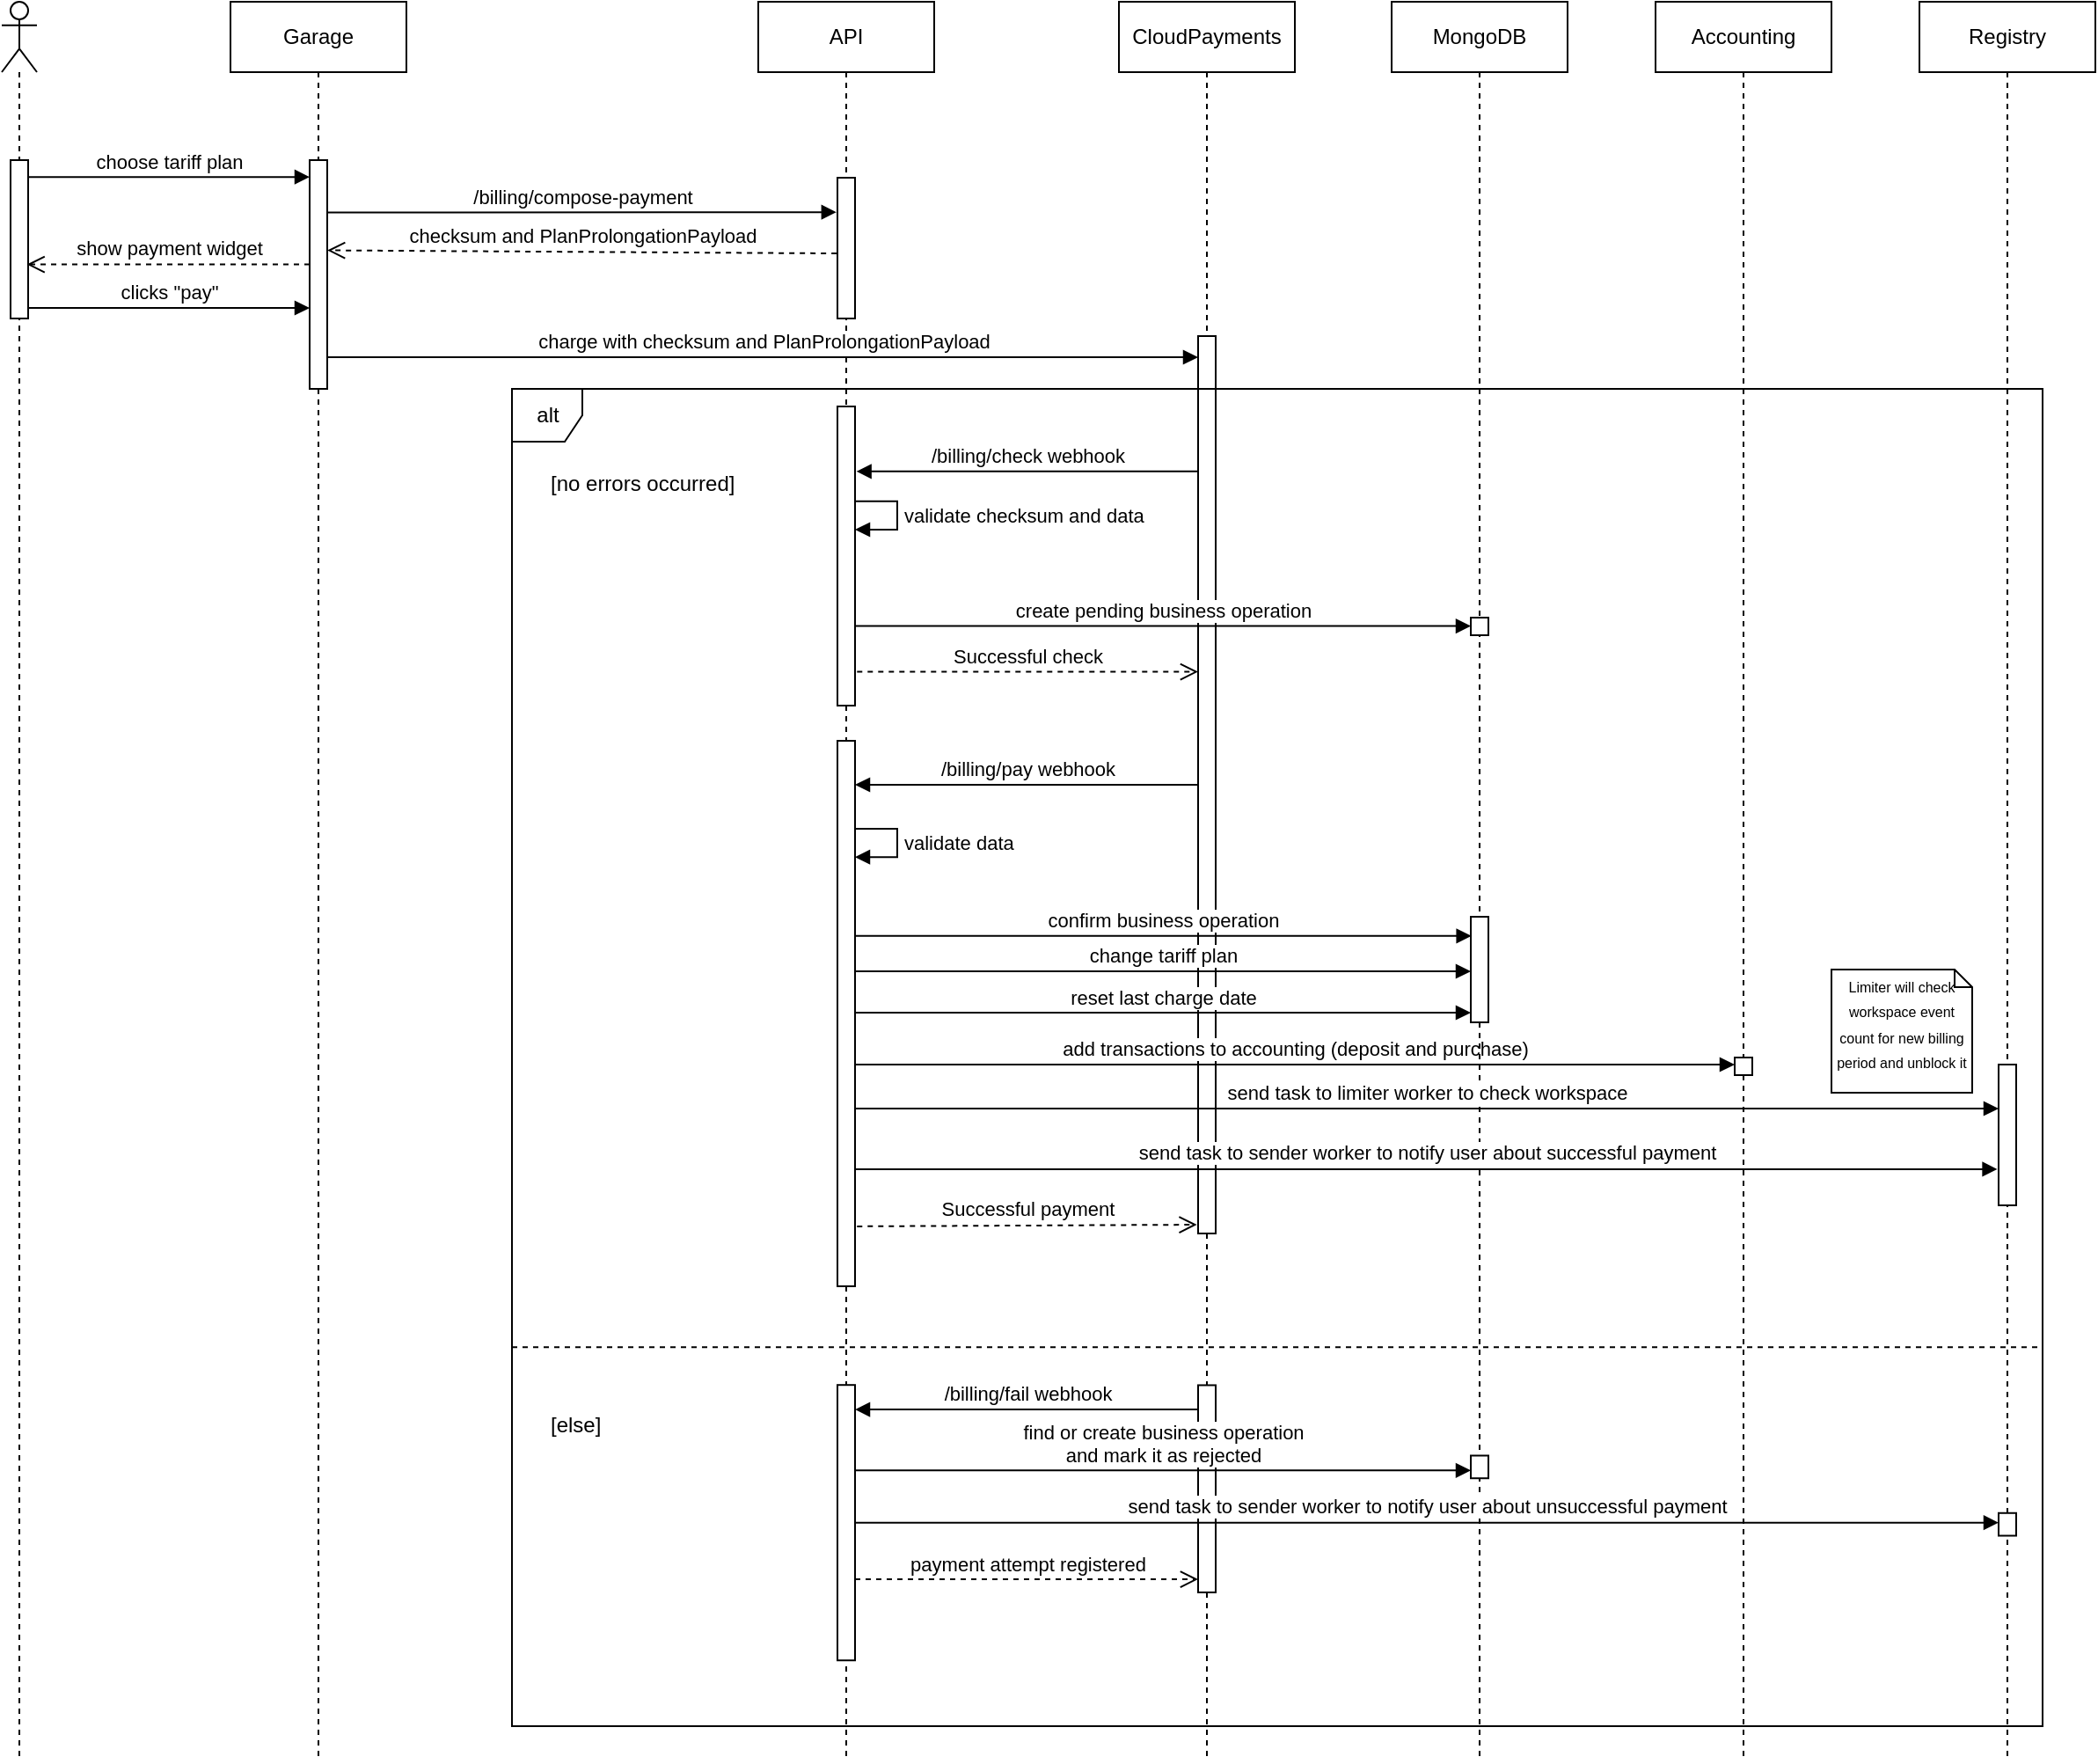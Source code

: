 <mxfile version="14.4.3" type="device"><diagram id="SGqBYDuYEn4HHE2psc6_" name="Page-1"><mxGraphModel dx="3443" dy="2108" grid="1" gridSize="10" guides="1" tooltips="1" connect="1" arrows="1" fold="1" page="1" pageScale="1" pageWidth="827" pageHeight="1169" math="0" shadow="0"><root><mxCell id="0"/><mxCell id="1" parent="0"/><mxCell id="_r0UJndu-pbUVypEyLiZ-1" value="" style="shape=umlLifeline;participant=umlActor;perimeter=lifelinePerimeter;whiteSpace=wrap;html=1;container=1;collapsible=0;recursiveResize=0;verticalAlign=top;spacingTop=36;outlineConnect=0;" parent="1" vertex="1"><mxGeometry x="80" y="80" width="20" height="1000" as="geometry"/></mxCell><mxCell id="_r0UJndu-pbUVypEyLiZ-4" value="" style="html=1;points=[];perimeter=orthogonalPerimeter;" parent="_r0UJndu-pbUVypEyLiZ-1" vertex="1"><mxGeometry x="5" y="90" width="10" height="90" as="geometry"/></mxCell><mxCell id="_r0UJndu-pbUVypEyLiZ-2" value="Garage" style="shape=umlLifeline;perimeter=lifelinePerimeter;whiteSpace=wrap;html=1;container=1;collapsible=0;recursiveResize=0;outlineConnect=0;" parent="1" vertex="1"><mxGeometry x="210" y="80" width="100" height="1000" as="geometry"/></mxCell><mxCell id="_r0UJndu-pbUVypEyLiZ-6" value="" style="html=1;points=[];perimeter=orthogonalPerimeter;" parent="_r0UJndu-pbUVypEyLiZ-2" vertex="1"><mxGeometry x="45" y="90" width="10" height="130" as="geometry"/></mxCell><mxCell id="_r0UJndu-pbUVypEyLiZ-3" value="CloudPayments" style="shape=umlLifeline;perimeter=lifelinePerimeter;whiteSpace=wrap;html=1;container=1;collapsible=0;recursiveResize=0;outlineConnect=0;" parent="1" vertex="1"><mxGeometry x="715" y="80" width="100" height="1000" as="geometry"/></mxCell><mxCell id="_r0UJndu-pbUVypEyLiZ-14" value="" style="html=1;points=[];perimeter=orthogonalPerimeter;" parent="_r0UJndu-pbUVypEyLiZ-3" vertex="1"><mxGeometry x="45" y="190" width="10" height="510" as="geometry"/></mxCell><mxCell id="_r0UJndu-pbUVypEyLiZ-7" value="API" style="shape=umlLifeline;perimeter=lifelinePerimeter;whiteSpace=wrap;html=1;container=1;collapsible=0;recursiveResize=0;outlineConnect=0;" parent="1" vertex="1"><mxGeometry x="510" y="80" width="100" height="1000" as="geometry"/></mxCell><mxCell id="_r0UJndu-pbUVypEyLiZ-9" value="" style="html=1;points=[];perimeter=orthogonalPerimeter;" parent="_r0UJndu-pbUVypEyLiZ-7" vertex="1"><mxGeometry x="45" y="100" width="10" height="80" as="geometry"/></mxCell><mxCell id="_r0UJndu-pbUVypEyLiZ-16" value="" style="html=1;points=[];perimeter=orthogonalPerimeter;" parent="_r0UJndu-pbUVypEyLiZ-7" vertex="1"><mxGeometry x="45" y="230" width="10" height="170" as="geometry"/></mxCell><mxCell id="_r0UJndu-pbUVypEyLiZ-19" value="validate checksum and data" style="edgeStyle=orthogonalEdgeStyle;html=1;align=left;spacingLeft=2;endArrow=block;rounded=0;exitX=1.01;exitY=0.317;exitDx=0;exitDy=0;exitPerimeter=0;" parent="_r0UJndu-pbUVypEyLiZ-7" source="_r0UJndu-pbUVypEyLiZ-16" target="_r0UJndu-pbUVypEyLiZ-16" edge="1"><mxGeometry relative="1" as="geometry"><mxPoint x="59" y="345" as="sourcePoint"/><Array as="points"><mxPoint x="79" y="284"/><mxPoint x="79" y="300"/></Array><mxPoint x="55" y="330" as="targetPoint"/></mxGeometry></mxCell><mxCell id="_r0UJndu-pbUVypEyLiZ-22" value="" style="html=1;points=[];perimeter=orthogonalPerimeter;" parent="_r0UJndu-pbUVypEyLiZ-7" vertex="1"><mxGeometry x="45" y="420" width="10" height="310" as="geometry"/></mxCell><mxCell id="_r0UJndu-pbUVypEyLiZ-29" value="&lt;span style=&quot;text-align: left&quot;&gt;create pending business operation&lt;/span&gt;" style="html=1;verticalAlign=bottom;endArrow=block;" parent="_r0UJndu-pbUVypEyLiZ-7" target="_r0UJndu-pbUVypEyLiZ-28" edge="1"><mxGeometry width="80" relative="1" as="geometry"><mxPoint x="55" y="354.76" as="sourcePoint"/><mxPoint x="350" y="355" as="targetPoint"/></mxGeometry></mxCell><mxCell id="_r0UJndu-pbUVypEyLiZ-33" value="&lt;span style=&quot;text-align: left&quot;&gt;add transactions to accounting (&lt;/span&gt;deposit and purchase)" style="html=1;verticalAlign=bottom;endArrow=block;" parent="_r0UJndu-pbUVypEyLiZ-7" edge="1"><mxGeometry width="80" relative="1" as="geometry"><mxPoint x="55" y="604" as="sourcePoint"/><mxPoint x="555" y="604" as="targetPoint"/></mxGeometry></mxCell><mxCell id="_r0UJndu-pbUVypEyLiZ-5" value="choose tariff plan" style="html=1;verticalAlign=bottom;endArrow=block;exitX=1.001;exitY=0.145;exitDx=0;exitDy=0;exitPerimeter=0;" parent="1" edge="1"><mxGeometry width="80" relative="1" as="geometry"><mxPoint x="95.01" y="179.6" as="sourcePoint"/><mxPoint x="255" y="179.6" as="targetPoint"/></mxGeometry></mxCell><mxCell id="_r0UJndu-pbUVypEyLiZ-8" value="/billing/compose-payment" style="html=1;verticalAlign=bottom;endArrow=block;exitX=1.046;exitY=0.229;exitDx=0;exitDy=0;exitPerimeter=0;entryX=-0.058;entryY=0.245;entryDx=0;entryDy=0;entryPerimeter=0;" parent="1" source="_r0UJndu-pbUVypEyLiZ-6" target="_r0UJndu-pbUVypEyLiZ-9" edge="1"><mxGeometry width="80" relative="1" as="geometry"><mxPoint x="270" y="200" as="sourcePoint"/><mxPoint x="360" y="200" as="targetPoint"/></mxGeometry></mxCell><mxCell id="_r0UJndu-pbUVypEyLiZ-10" value="checksum and PlanProlongationPayload" style="html=1;verticalAlign=bottom;endArrow=open;dashed=1;endSize=8;exitX=-0.042;exitY=0.869;exitDx=0;exitDy=0;exitPerimeter=0;entryX=1.006;entryY=0.602;entryDx=0;entryDy=0;entryPerimeter=0;jumpStyle=none;fixDash=0;orthogonalLoop=0;flowAnimation=0;comic=0;metaEdit=0;" parent="1" edge="1"><mxGeometry relative="1" as="geometry"><mxPoint x="554.58" y="223.02" as="sourcePoint"/><mxPoint x="265.06" y="221.26" as="targetPoint"/></mxGeometry></mxCell><mxCell id="_r0UJndu-pbUVypEyLiZ-13" value="charge with checksum and&amp;nbsp;PlanProlongationPayload" style="html=1;verticalAlign=bottom;endArrow=block;" parent="1" edge="1"><mxGeometry width="80" relative="1" as="geometry"><mxPoint x="265.0" y="282" as="sourcePoint"/><mxPoint x="760" y="282" as="targetPoint"/></mxGeometry></mxCell><mxCell id="_r0UJndu-pbUVypEyLiZ-17" value="/billing/check webhook" style="html=1;verticalAlign=bottom;endArrow=block;entryX=1.081;entryY=0.217;entryDx=0;entryDy=0;entryPerimeter=0;" parent="1" source="_r0UJndu-pbUVypEyLiZ-14" target="_r0UJndu-pbUVypEyLiZ-16" edge="1"><mxGeometry width="80" relative="1" as="geometry"><mxPoint x="750.2" y="346.25" as="sourcePoint"/><mxPoint x="560.024" y="346.25" as="targetPoint"/></mxGeometry></mxCell><mxCell id="_r0UJndu-pbUVypEyLiZ-20" value="Successful check" style="html=1;verticalAlign=bottom;endArrow=open;dashed=1;endSize=8;exitX=1.114;exitY=0.887;exitDx=0;exitDy=0;exitPerimeter=0;" parent="1" source="_r0UJndu-pbUVypEyLiZ-16" target="_r0UJndu-pbUVypEyLiZ-14" edge="1"><mxGeometry relative="1" as="geometry"><mxPoint x="700" y="480" as="sourcePoint"/><mxPoint x="620" y="480" as="targetPoint"/></mxGeometry></mxCell><mxCell id="_r0UJndu-pbUVypEyLiZ-21" value="/billing/pay webhook" style="html=1;verticalAlign=bottom;endArrow=block;" parent="1" source="_r0UJndu-pbUVypEyLiZ-14" target="_r0UJndu-pbUVypEyLiZ-22" edge="1"><mxGeometry width="80" relative="1" as="geometry"><mxPoint x="720" y="527" as="sourcePoint"/><mxPoint x="630" y="520" as="targetPoint"/></mxGeometry></mxCell><mxCell id="_r0UJndu-pbUVypEyLiZ-24" value="Successful payment" style="html=1;verticalAlign=bottom;endArrow=open;dashed=1;endSize=8;exitX=1.114;exitY=0.887;exitDx=0;exitDy=0;exitPerimeter=0;entryX=-0.067;entryY=0.463;entryDx=0;entryDy=0;entryPerimeter=0;" parent="1" edge="1"><mxGeometry relative="1" as="geometry"><mxPoint x="566.14" y="775.96" as="sourcePoint"/><mxPoint x="759.33" y="775.0" as="targetPoint"/></mxGeometry></mxCell><mxCell id="_r0UJndu-pbUVypEyLiZ-25" value="MongoDB" style="shape=umlLifeline;perimeter=lifelinePerimeter;whiteSpace=wrap;html=1;container=1;collapsible=0;recursiveResize=0;outlineConnect=0;" parent="1" vertex="1"><mxGeometry x="870" y="80" width="100" height="1000" as="geometry"/></mxCell><mxCell id="_r0UJndu-pbUVypEyLiZ-28" value="" style="html=1;points=[];perimeter=orthogonalPerimeter;" parent="_r0UJndu-pbUVypEyLiZ-25" vertex="1"><mxGeometry x="45" y="350" width="10" height="10" as="geometry"/></mxCell><mxCell id="_r0UJndu-pbUVypEyLiZ-30" value="" style="html=1;points=[];perimeter=orthogonalPerimeter;" parent="_r0UJndu-pbUVypEyLiZ-25" vertex="1"><mxGeometry x="45" y="520" width="10" height="60" as="geometry"/></mxCell><mxCell id="_r0UJndu-pbUVypEyLiZ-26" value="Accounting" style="shape=umlLifeline;perimeter=lifelinePerimeter;whiteSpace=wrap;html=1;container=1;collapsible=0;recursiveResize=0;outlineConnect=0;" parent="1" vertex="1"><mxGeometry x="1020" y="80" width="100" height="1000" as="geometry"/></mxCell><mxCell id="_r0UJndu-pbUVypEyLiZ-34" value="" style="html=1;points=[];perimeter=orthogonalPerimeter;" parent="_r0UJndu-pbUVypEyLiZ-26" vertex="1"><mxGeometry x="45" y="600" width="10" height="10" as="geometry"/></mxCell><mxCell id="_r0UJndu-pbUVypEyLiZ-27" value="Registry" style="shape=umlLifeline;perimeter=lifelinePerimeter;whiteSpace=wrap;html=1;container=1;collapsible=0;recursiveResize=0;outlineConnect=0;" parent="1" vertex="1"><mxGeometry x="1170" y="80" width="100" height="1000" as="geometry"/></mxCell><mxCell id="_r0UJndu-pbUVypEyLiZ-36" value="" style="html=1;points=[];perimeter=orthogonalPerimeter;" parent="_r0UJndu-pbUVypEyLiZ-27" vertex="1"><mxGeometry x="45" y="604" width="10" height="80" as="geometry"/></mxCell><mxCell id="_r0UJndu-pbUVypEyLiZ-31" value="confirm business operation" style="html=1;verticalAlign=bottom;endArrow=block;entryX=0.033;entryY=0.536;entryDx=0;entryDy=0;entryPerimeter=0;" parent="1" edge="1"><mxGeometry width="80" relative="1" as="geometry"><mxPoint x="565" y="610.88" as="sourcePoint"/><mxPoint x="915.33" y="610.88" as="targetPoint"/></mxGeometry></mxCell><mxCell id="_r0UJndu-pbUVypEyLiZ-35" value="&lt;span style=&quot;text-align: left&quot;&gt;send task to sender worker to notify user about&amp;nbsp;successful payment&lt;/span&gt;" style="html=1;verticalAlign=bottom;endArrow=block;entryX=-0.071;entryY=0.843;entryDx=0;entryDy=0;entryPerimeter=0;" parent="1" edge="1"><mxGeometry width="80" relative="1" as="geometry"><mxPoint x="565" y="743.44" as="sourcePoint"/><mxPoint x="1214.29" y="743.44" as="targetPoint"/></mxGeometry></mxCell><mxCell id="_r0UJndu-pbUVypEyLiZ-37" value="send task to limiter worker to check workspace" style="html=1;verticalAlign=bottom;endArrow=block;" parent="1" edge="1"><mxGeometry width="80" relative="1" as="geometry"><mxPoint x="565" y="709" as="sourcePoint"/><mxPoint x="1215" y="709" as="targetPoint"/></mxGeometry></mxCell><mxCell id="_r0UJndu-pbUVypEyLiZ-38" value="change tariff plan" style="html=1;verticalAlign=bottom;endArrow=block;" parent="1" edge="1"><mxGeometry width="80" relative="1" as="geometry"><mxPoint x="565" y="631" as="sourcePoint"/><mxPoint x="915" y="631" as="targetPoint"/></mxGeometry></mxCell><mxCell id="_r0UJndu-pbUVypEyLiZ-39" value="reset last charge date" style="html=1;verticalAlign=bottom;endArrow=block;" parent="1" edge="1"><mxGeometry width="80" relative="1" as="geometry"><mxPoint x="565" y="654.5" as="sourcePoint"/><mxPoint x="915" y="654.5" as="targetPoint"/></mxGeometry></mxCell><mxCell id="_r0UJndu-pbUVypEyLiZ-40" value="show payment widget" style="html=1;verticalAlign=bottom;endArrow=open;dashed=1;endSize=8;entryX=0.929;entryY=0.866;entryDx=0;entryDy=0;entryPerimeter=0;" parent="1" edge="1"><mxGeometry relative="1" as="geometry"><mxPoint x="255" y="229.28" as="sourcePoint"/><mxPoint x="94.29" y="229.28" as="targetPoint"/></mxGeometry></mxCell><mxCell id="_r0UJndu-pbUVypEyLiZ-41" value="clicks &quot;pay&quot;" style="html=1;verticalAlign=bottom;endArrow=block;" parent="1" edge="1"><mxGeometry width="80" relative="1" as="geometry"><mxPoint x="95" y="254" as="sourcePoint"/><mxPoint x="255" y="254" as="targetPoint"/></mxGeometry></mxCell><mxCell id="_r0UJndu-pbUVypEyLiZ-43" value="&lt;font style=&quot;font-size: 8px&quot;&gt;Limiter will check workspace event count for new billing period and unblock it&lt;/font&gt;" style="shape=note2;boundedLbl=1;size=10;verticalAlign=top;align=center;html=1;whiteSpace=wrap;dropTarget=0;container=0;autosize=0;fixDash=0;movableLabel=1;" parent="1" vertex="1"><mxGeometry x="1120" y="630" width="80" height="70" as="geometry"><mxPoint y="-15" as="offset"/></mxGeometry></mxCell><mxCell id="_r0UJndu-pbUVypEyLiZ-44" value="validate data" style="edgeStyle=orthogonalEdgeStyle;html=1;align=left;spacingLeft=2;endArrow=block;rounded=0;exitX=1.01;exitY=0.317;exitDx=0;exitDy=0;exitPerimeter=0;" parent="1" edge="1"><mxGeometry relative="1" as="geometry"><mxPoint x="565.1" y="550" as="sourcePoint"/><Array as="points"><mxPoint x="589" y="550.11"/><mxPoint x="589" y="566.11"/></Array><mxPoint x="565" y="566.11" as="targetPoint"/></mxGeometry></mxCell><mxCell id="s_hRGtHPPSKuShlXxpz_-4" value="alt" style="shape=umlFrame;tabWidth=110;tabHeight=30;tabPosition=left;html=1;boundedLbl=1;labelInHeader=1;width=40;height=30;" vertex="1" parent="1"><mxGeometry x="370" y="300" width="870" height="760" as="geometry"/></mxCell><mxCell id="s_hRGtHPPSKuShlXxpz_-5" value="[no errors occurred]" style="text" vertex="1" parent="s_hRGtHPPSKuShlXxpz_-4"><mxGeometry width="100" height="20" relative="1" as="geometry"><mxPoint x="20" y="40" as="offset"/></mxGeometry></mxCell><mxCell id="s_hRGtHPPSKuShlXxpz_-6" value="[else]" style="line;strokeWidth=1;dashed=1;labelPosition=center;verticalLabelPosition=bottom;align=left;verticalAlign=top;spacingLeft=20;spacingTop=15;" vertex="1" parent="s_hRGtHPPSKuShlXxpz_-4"><mxGeometry y="529.389" width="870.0" height="30.4" as="geometry"/></mxCell><mxCell id="s_hRGtHPPSKuShlXxpz_-7" value="" style="html=1;points=[];perimeter=orthogonalPerimeter;" vertex="1" parent="s_hRGtHPPSKuShlXxpz_-4"><mxGeometry x="390" y="566.23" width="10" height="117.736" as="geometry"/></mxCell><mxCell id="s_hRGtHPPSKuShlXxpz_-8" value="" style="html=1;points=[];perimeter=orthogonalPerimeter;" vertex="1" parent="s_hRGtHPPSKuShlXxpz_-4"><mxGeometry x="185" y="566.101" width="10" height="156.508" as="geometry"/></mxCell><mxCell id="s_hRGtHPPSKuShlXxpz_-10" value="/billing/fail webhook" style="html=1;verticalAlign=bottom;endArrow=block;" edge="1" parent="s_hRGtHPPSKuShlXxpz_-4"><mxGeometry width="80" relative="1" as="geometry"><mxPoint x="390" y="580.013" as="sourcePoint"/><mxPoint x="195" y="580.013" as="targetPoint"/></mxGeometry></mxCell><mxCell id="s_hRGtHPPSKuShlXxpz_-11" value="find or create business operation&lt;br&gt;and mark it as rejected" style="html=1;verticalAlign=bottom;endArrow=block;" edge="1" parent="s_hRGtHPPSKuShlXxpz_-4"><mxGeometry width="80" relative="1" as="geometry"><mxPoint x="195" y="614.677" as="sourcePoint"/><mxPoint x="545" y="614.677" as="targetPoint"/></mxGeometry></mxCell><mxCell id="s_hRGtHPPSKuShlXxpz_-14" value="" style="html=1;points=[];perimeter=orthogonalPerimeter;" vertex="1" parent="s_hRGtHPPSKuShlXxpz_-4"><mxGeometry x="545" y="606.237" width="10" height="12.881" as="geometry"/></mxCell><mxCell id="s_hRGtHPPSKuShlXxpz_-15" value="" style="html=1;points=[];perimeter=orthogonalPerimeter;" vertex="1" parent="s_hRGtHPPSKuShlXxpz_-4"><mxGeometry x="845" y="638.881" width="10" height="12.881" as="geometry"/></mxCell><mxCell id="s_hRGtHPPSKuShlXxpz_-16" value="send task to sender worker to notify user about unsuccessful payment" style="html=1;verticalAlign=bottom;endArrow=block;" edge="1" parent="s_hRGtHPPSKuShlXxpz_-4" source="s_hRGtHPPSKuShlXxpz_-8" target="s_hRGtHPPSKuShlXxpz_-15"><mxGeometry width="80" relative="1" as="geometry"><mxPoint x="250" y="638.881" as="sourcePoint"/><mxPoint x="330" y="638.881" as="targetPoint"/></mxGeometry></mxCell><mxCell id="s_hRGtHPPSKuShlXxpz_-17" value="payment attempt registered" style="html=1;verticalAlign=bottom;endArrow=open;dashed=1;endSize=8;" edge="1" parent="s_hRGtHPPSKuShlXxpz_-4"><mxGeometry relative="1" as="geometry"><mxPoint x="195" y="676.559" as="sourcePoint"/><mxPoint x="390" y="676.559" as="targetPoint"/></mxGeometry></mxCell></root></mxGraphModel></diagram></mxfile>